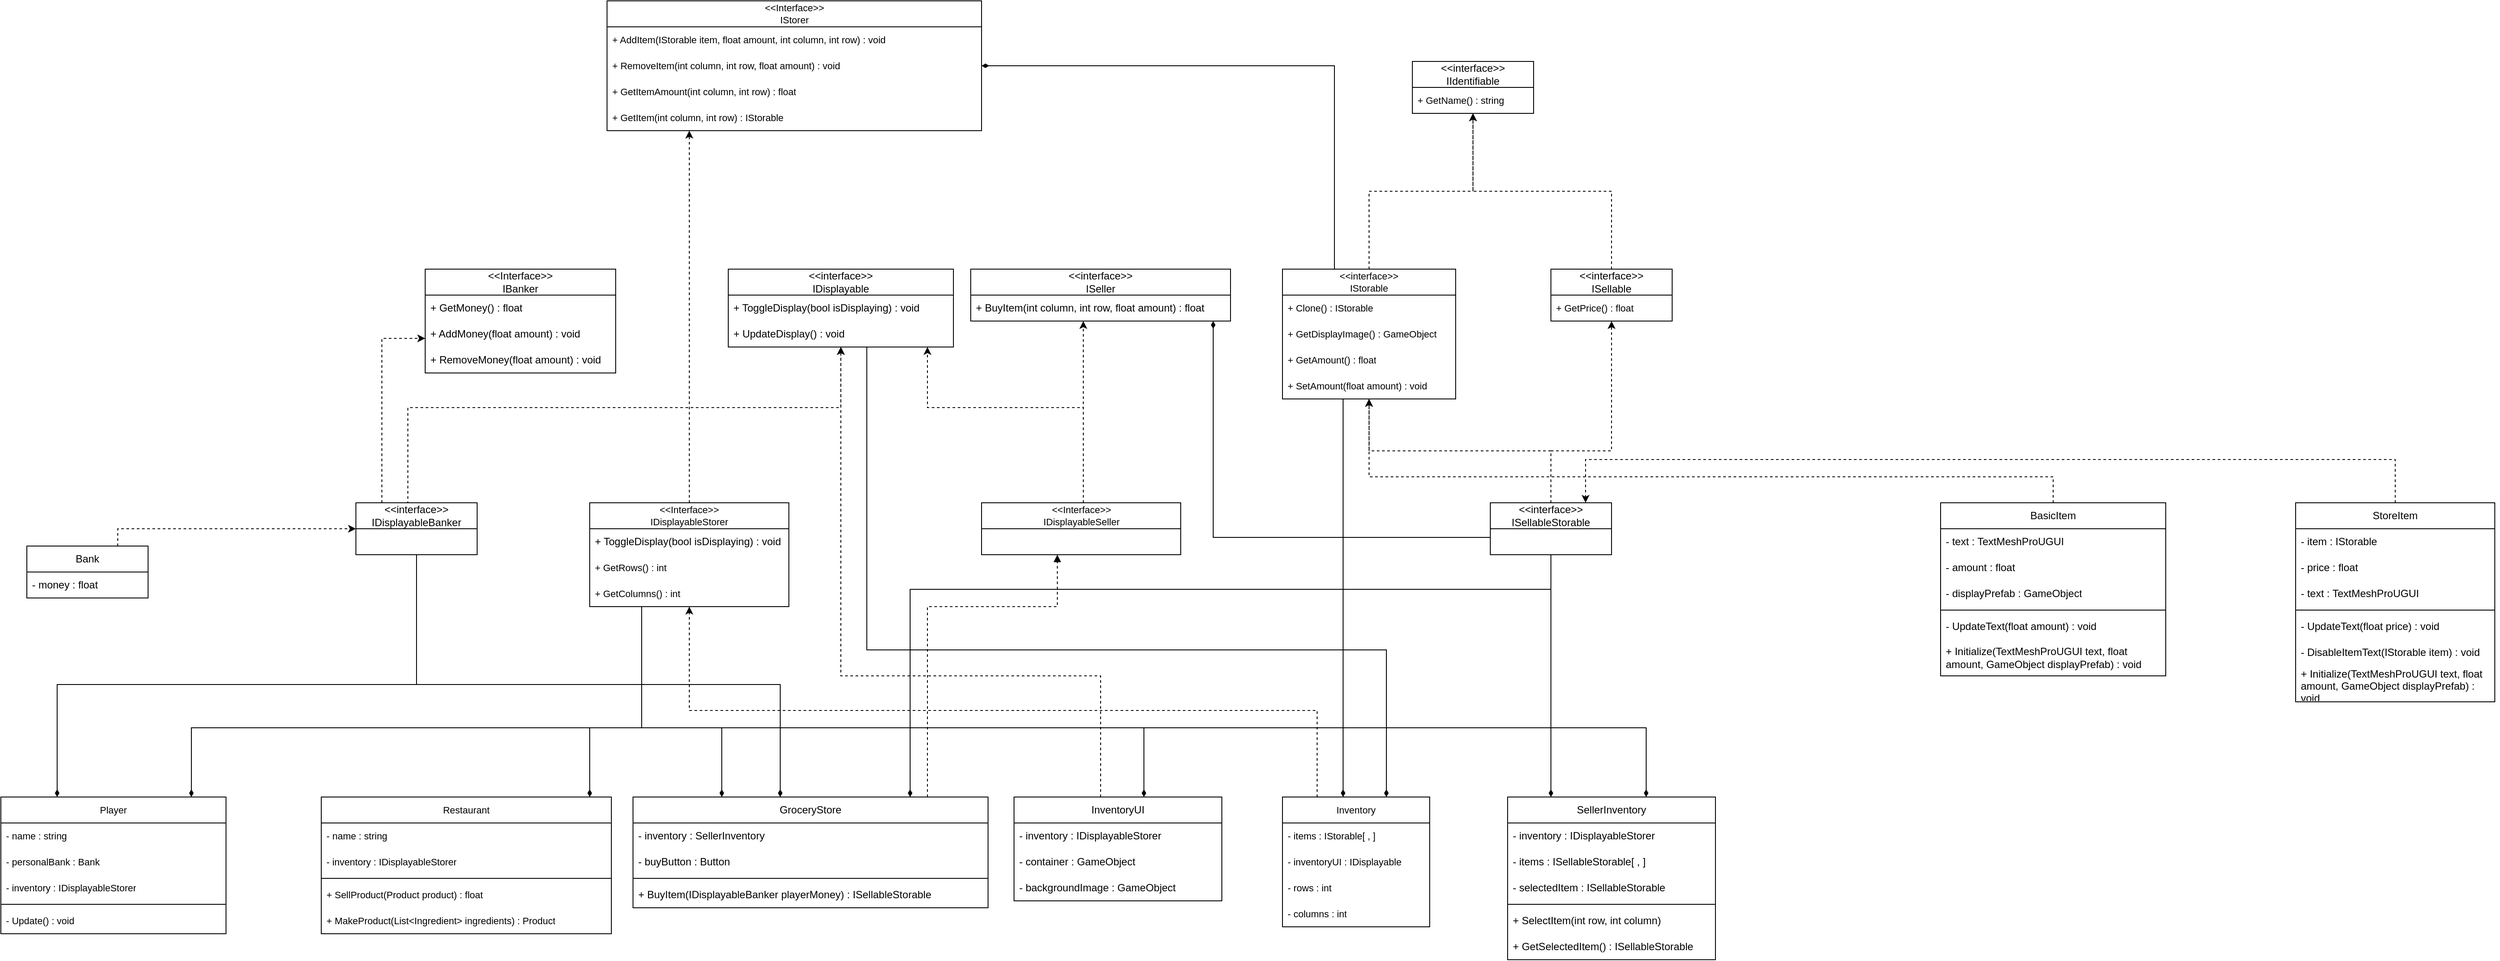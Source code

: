 <mxfile version="27.0.2">
  <diagram id="pdB2mCK9hGcTlmRjA9xO" name="Page-1">
    <mxGraphModel dx="1901" dy="1285" grid="1" gridSize="10" guides="1" tooltips="1" connect="1" arrows="1" fold="1" page="0" pageScale="1" pageWidth="1100" pageHeight="850" math="0" shadow="0">
      <root>
        <mxCell id="0" />
        <mxCell id="1" parent="0" />
        <mxCell id="y3dejYl5hOy6JRBc-fn4-83" style="edgeStyle=orthogonalEdgeStyle;shape=connector;rounded=0;orthogonalLoop=1;jettySize=auto;html=1;strokeColor=default;align=center;verticalAlign=middle;fontFamily=Helvetica;fontSize=11;fontColor=default;labelBackgroundColor=default;startFill=0;endArrow=classic;endFill=1;dashed=1;" parent="1" source="7_HF5JpnLs6K-egopBzT-24" target="y3dejYl5hOy6JRBc-fn4-70" edge="1">
          <mxGeometry relative="1" as="geometry">
            <Array as="points">
              <mxPoint x="445" y="80" />
              <mxPoint x="445" y="80" />
            </Array>
          </mxGeometry>
        </mxCell>
        <mxCell id="7_HF5JpnLs6K-egopBzT-32" style="edgeStyle=orthogonalEdgeStyle;shape=connector;rounded=0;orthogonalLoop=1;jettySize=auto;html=1;strokeColor=default;align=center;verticalAlign=middle;fontFamily=Helvetica;fontSize=11;fontColor=default;labelBackgroundColor=default;startFill=0;endArrow=classic;dashed=1;endFill=1;" parent="1" source="y3dejYl5hOy6JRBc-fn4-38" target="7_HF5JpnLs6K-egopBzT-24" edge="1">
          <mxGeometry relative="1" as="geometry">
            <Array as="points">
              <mxPoint x="1170" y="680" />
              <mxPoint x="445" y="680" />
            </Array>
          </mxGeometry>
        </mxCell>
        <mxCell id="pJNXz36hdigAx7LciK3f-6" style="edgeStyle=orthogonalEdgeStyle;rounded=0;orthogonalLoop=1;jettySize=auto;html=1;endArrow=none;startFill=1;startArrow=diamondThin;" parent="1" source="y3dejYl5hOy6JRBc-fn4-38" target="NxSFSjnVY6C2mRSDxV60-2" edge="1">
          <mxGeometry relative="1" as="geometry">
            <Array as="points">
              <mxPoint x="1250" y="610" />
              <mxPoint x="650" y="610" />
            </Array>
          </mxGeometry>
        </mxCell>
        <mxCell id="pJNXz36hdigAx7LciK3f-7" style="edgeStyle=orthogonalEdgeStyle;rounded=0;orthogonalLoop=1;jettySize=auto;html=1;startArrow=none;startFill=0;endArrow=diamondThin;endFill=1;" parent="1" source="7_HF5JpnLs6K-egopBzT-24" target="pJNXz36hdigAx7LciK3f-1" edge="1">
          <mxGeometry relative="1" as="geometry">
            <Array as="points">
              <mxPoint x="390" y="700" />
              <mxPoint x="970" y="700" />
            </Array>
          </mxGeometry>
        </mxCell>
        <mxCell id="y3dejYl5hOy6JRBc-fn4-38" value="Inventory" style="swimlane;fontStyle=0;childLayout=stackLayout;horizontal=1;startSize=30;horizontalStack=0;resizeParent=1;resizeParentMax=0;resizeLast=0;collapsible=1;marginBottom=0;whiteSpace=wrap;html=1;fontFamily=Helvetica;fontSize=11;fontColor=default;labelBackgroundColor=default;" parent="1" vertex="1">
          <mxGeometry x="1130" y="780" width="170" height="150" as="geometry" />
        </mxCell>
        <mxCell id="y3dejYl5hOy6JRBc-fn4-39" value="- items : IStorable[ , ]" style="text;strokeColor=none;fillColor=none;align=left;verticalAlign=middle;spacingLeft=4;spacingRight=4;overflow=hidden;points=[[0,0.5],[1,0.5]];portConstraint=eastwest;rotatable=0;whiteSpace=wrap;html=1;fontFamily=Helvetica;fontSize=11;fontColor=default;labelBackgroundColor=default;" parent="y3dejYl5hOy6JRBc-fn4-38" vertex="1">
          <mxGeometry y="30" width="170" height="30" as="geometry" />
        </mxCell>
        <mxCell id="pJNXz36hdigAx7LciK3f-8" value="- inventoryUI : IDisplayable" style="text;strokeColor=none;fillColor=none;align=left;verticalAlign=middle;spacingLeft=4;spacingRight=4;overflow=hidden;points=[[0,0.5],[1,0.5]];portConstraint=eastwest;rotatable=0;whiteSpace=wrap;html=1;fontFamily=Helvetica;fontSize=11;fontColor=default;labelBackgroundColor=default;" parent="y3dejYl5hOy6JRBc-fn4-38" vertex="1">
          <mxGeometry y="60" width="170" height="30" as="geometry" />
        </mxCell>
        <mxCell id="gDQ5T7jIF0I7Gpl21PnT-2" value="- rows : int" style="text;strokeColor=none;fillColor=none;align=left;verticalAlign=middle;spacingLeft=4;spacingRight=4;overflow=hidden;points=[[0,0.5],[1,0.5]];portConstraint=eastwest;rotatable=0;whiteSpace=wrap;html=1;fontFamily=Helvetica;fontSize=11;fontColor=default;labelBackgroundColor=default;" parent="y3dejYl5hOy6JRBc-fn4-38" vertex="1">
          <mxGeometry y="90" width="170" height="30" as="geometry" />
        </mxCell>
        <mxCell id="gDQ5T7jIF0I7Gpl21PnT-3" value="- columns : int" style="text;strokeColor=none;fillColor=none;align=left;verticalAlign=middle;spacingLeft=4;spacingRight=4;overflow=hidden;points=[[0,0.5],[1,0.5]];portConstraint=eastwest;rotatable=0;whiteSpace=wrap;html=1;fontFamily=Helvetica;fontSize=11;fontColor=default;labelBackgroundColor=default;" parent="y3dejYl5hOy6JRBc-fn4-38" vertex="1">
          <mxGeometry y="120" width="170" height="30" as="geometry" />
        </mxCell>
        <mxCell id="y3dejYl5hOy6JRBc-fn4-70" value="&amp;lt;&amp;lt;Interface&amp;gt;&amp;gt;&lt;div&gt;IStorer&lt;/div&gt;" style="swimlane;fontStyle=0;childLayout=stackLayout;horizontal=1;startSize=30;horizontalStack=0;resizeParent=1;resizeParentMax=0;resizeLast=0;collapsible=1;marginBottom=0;whiteSpace=wrap;html=1;fontFamily=Helvetica;fontSize=11;fontColor=default;labelBackgroundColor=default;" parent="1" vertex="1">
          <mxGeometry x="350" y="-140" width="432.5" height="150" as="geometry" />
        </mxCell>
        <mxCell id="y3dejYl5hOy6JRBc-fn4-85" value="+ AddItem(IStorable item, float amount, int column, int row) : void" style="text;strokeColor=none;fillColor=none;align=left;verticalAlign=middle;spacingLeft=4;spacingRight=4;overflow=hidden;points=[[0,0.5],[1,0.5]];portConstraint=eastwest;rotatable=0;whiteSpace=wrap;html=1;fontFamily=Helvetica;fontSize=11;fontColor=default;labelBackgroundColor=default;" parent="y3dejYl5hOy6JRBc-fn4-70" vertex="1">
          <mxGeometry y="30" width="432.5" height="30" as="geometry" />
        </mxCell>
        <mxCell id="y3dejYl5hOy6JRBc-fn4-78" value="+ RemoveItem(int column, int row, float amount) : void" style="text;strokeColor=none;fillColor=none;align=left;verticalAlign=middle;spacingLeft=4;spacingRight=4;overflow=hidden;points=[[0,0.5],[1,0.5]];portConstraint=eastwest;rotatable=0;whiteSpace=wrap;html=1;fontFamily=Helvetica;fontSize=11;fontColor=default;labelBackgroundColor=default;" parent="y3dejYl5hOy6JRBc-fn4-70" vertex="1">
          <mxGeometry y="60" width="432.5" height="30" as="geometry" />
        </mxCell>
        <mxCell id="iZO1yUz39WsHkS1mLO0n-1" value="+ GetItemAmount(int column, int row) : float" style="text;strokeColor=none;fillColor=none;align=left;verticalAlign=middle;spacingLeft=4;spacingRight=4;overflow=hidden;points=[[0,0.5],[1,0.5]];portConstraint=eastwest;rotatable=0;whiteSpace=wrap;html=1;fontFamily=Helvetica;fontSize=11;fontColor=default;labelBackgroundColor=default;" parent="y3dejYl5hOy6JRBc-fn4-70" vertex="1">
          <mxGeometry y="90" width="432.5" height="30" as="geometry" />
        </mxCell>
        <mxCell id="iZO1yUz39WsHkS1mLO0n-2" value="+ GetItem(int column, int row) : IStorable" style="text;strokeColor=none;fillColor=none;align=left;verticalAlign=middle;spacingLeft=4;spacingRight=4;overflow=hidden;points=[[0,0.5],[1,0.5]];portConstraint=eastwest;rotatable=0;whiteSpace=wrap;html=1;fontFamily=Helvetica;fontSize=11;fontColor=default;labelBackgroundColor=default;" parent="y3dejYl5hOy6JRBc-fn4-70" vertex="1">
          <mxGeometry y="120" width="432.5" height="30" as="geometry" />
        </mxCell>
        <mxCell id="gDQ5T7jIF0I7Gpl21PnT-27" style="edgeStyle=orthogonalEdgeStyle;rounded=0;orthogonalLoop=1;jettySize=auto;html=1;dashed=1;" parent="1" source="y3dejYl5hOy6JRBc-fn4-88" target="gDQ5T7jIF0I7Gpl21PnT-22" edge="1">
          <mxGeometry relative="1" as="geometry">
            <Array as="points">
              <mxPoint x="1230" y="80" />
              <mxPoint x="1350" y="80" />
            </Array>
          </mxGeometry>
        </mxCell>
        <mxCell id="y3dejYl5hOy6JRBc-fn4-88" value="&lt;div&gt;&amp;lt;&amp;lt;interface&amp;gt;&amp;gt;&lt;/div&gt;IStorable" style="swimlane;fontStyle=0;childLayout=stackLayout;horizontal=1;startSize=30;horizontalStack=0;resizeParent=1;resizeParentMax=0;resizeLast=0;collapsible=1;marginBottom=0;whiteSpace=wrap;html=1;fontFamily=Helvetica;fontSize=11;fontColor=default;labelBackgroundColor=default;" parent="1" vertex="1">
          <mxGeometry x="1130" y="170" width="200" height="150" as="geometry" />
        </mxCell>
        <mxCell id="2UsgkP_STszKTiXuxc6y-1" value="+ Clone() : IStorable" style="text;strokeColor=none;fillColor=none;align=left;verticalAlign=middle;spacingLeft=4;spacingRight=4;overflow=hidden;points=[[0,0.5],[1,0.5]];portConstraint=eastwest;rotatable=0;whiteSpace=wrap;html=1;fontFamily=Helvetica;fontSize=11;fontColor=default;labelBackgroundColor=default;" parent="y3dejYl5hOy6JRBc-fn4-88" vertex="1">
          <mxGeometry y="30" width="200" height="30" as="geometry" />
        </mxCell>
        <mxCell id="pJNXz36hdigAx7LciK3f-21" value="+ GetDisplayImage() : GameObject" style="text;strokeColor=none;fillColor=none;align=left;verticalAlign=middle;spacingLeft=4;spacingRight=4;overflow=hidden;points=[[0,0.5],[1,0.5]];portConstraint=eastwest;rotatable=0;whiteSpace=wrap;html=1;fontFamily=Helvetica;fontSize=11;fontColor=default;labelBackgroundColor=default;" parent="y3dejYl5hOy6JRBc-fn4-88" vertex="1">
          <mxGeometry y="60" width="200" height="30" as="geometry" />
        </mxCell>
        <mxCell id="kN-PBvlzbQmu7w6hdfgW-4" value="+ GetAmount() : float" style="text;strokeColor=none;fillColor=none;align=left;verticalAlign=middle;spacingLeft=4;spacingRight=4;overflow=hidden;points=[[0,0.5],[1,0.5]];portConstraint=eastwest;rotatable=0;whiteSpace=wrap;html=1;fontFamily=Helvetica;fontSize=11;fontColor=default;labelBackgroundColor=default;" parent="y3dejYl5hOy6JRBc-fn4-88" vertex="1">
          <mxGeometry y="90" width="200" height="30" as="geometry" />
        </mxCell>
        <mxCell id="kN-PBvlzbQmu7w6hdfgW-7" value="+ SetAmount(float amount) : void" style="text;strokeColor=none;fillColor=none;align=left;verticalAlign=middle;spacingLeft=4;spacingRight=4;overflow=hidden;points=[[0,0.5],[1,0.5]];portConstraint=eastwest;rotatable=0;whiteSpace=wrap;html=1;fontFamily=Helvetica;fontSize=11;fontColor=default;labelBackgroundColor=default;" parent="y3dejYl5hOy6JRBc-fn4-88" vertex="1">
          <mxGeometry y="120" width="200" height="30" as="geometry" />
        </mxCell>
        <mxCell id="y3dejYl5hOy6JRBc-fn4-93" style="edgeStyle=orthogonalEdgeStyle;shape=connector;rounded=0;orthogonalLoop=1;jettySize=auto;html=1;strokeColor=default;align=center;verticalAlign=middle;fontFamily=Helvetica;fontSize=11;fontColor=default;labelBackgroundColor=default;startFill=1;endArrow=none;startArrow=diamondThin;" parent="1" source="y3dejYl5hOy6JRBc-fn4-70" target="y3dejYl5hOy6JRBc-fn4-88" edge="1">
          <mxGeometry relative="1" as="geometry">
            <Array as="points">
              <mxPoint x="1190" y="-65" />
            </Array>
          </mxGeometry>
        </mxCell>
        <mxCell id="NxSFSjnVY6C2mRSDxV60-2" value="&amp;lt;&amp;lt;interface&amp;gt;&amp;gt;&lt;div&gt;IDisplayable&lt;/div&gt;" style="swimlane;fontStyle=0;childLayout=stackLayout;horizontal=1;startSize=30;horizontalStack=0;resizeParent=1;resizeParentMax=0;resizeLast=0;collapsible=1;marginBottom=0;whiteSpace=wrap;html=1;" parent="1" vertex="1">
          <mxGeometry x="490" y="170" width="260" height="90" as="geometry" />
        </mxCell>
        <mxCell id="NxSFSjnVY6C2mRSDxV60-3" value="+ ToggleDisplay(bool isDisplaying) : void" style="text;strokeColor=none;fillColor=none;align=left;verticalAlign=middle;spacingLeft=4;spacingRight=4;overflow=hidden;points=[[0,0.5],[1,0.5]];portConstraint=eastwest;rotatable=0;whiteSpace=wrap;html=1;" parent="NxSFSjnVY6C2mRSDxV60-2" vertex="1">
          <mxGeometry y="30" width="260" height="30" as="geometry" />
        </mxCell>
        <mxCell id="pJNXz36hdigAx7LciK3f-24" value="+ UpdateDisplay() : void" style="text;strokeColor=none;fillColor=none;align=left;verticalAlign=middle;spacingLeft=4;spacingRight=4;overflow=hidden;points=[[0,0.5],[1,0.5]];portConstraint=eastwest;rotatable=0;whiteSpace=wrap;html=1;" parent="NxSFSjnVY6C2mRSDxV60-2" vertex="1">
          <mxGeometry y="60" width="260" height="30" as="geometry" />
        </mxCell>
        <mxCell id="7_HF5JpnLs6K-egopBzT-14" style="edgeStyle=orthogonalEdgeStyle;rounded=0;orthogonalLoop=1;jettySize=auto;html=1;endArrow=none;startFill=1;startArrow=diamondThin;" parent="1" source="y3dejYl5hOy6JRBc-fn4-38" target="y3dejYl5hOy6JRBc-fn4-88" edge="1">
          <mxGeometry relative="1" as="geometry">
            <mxPoint x="870" y="280" as="targetPoint" />
            <Array as="points">
              <mxPoint x="1200" y="390" />
              <mxPoint x="1200" y="390" />
            </Array>
          </mxGeometry>
        </mxCell>
        <mxCell id="7_HF5JpnLs6K-egopBzT-24" value="&lt;div&gt;&amp;lt;&amp;lt;Interface&amp;gt;&amp;gt;&lt;/div&gt;IDisplayableStorer" style="swimlane;fontStyle=0;childLayout=stackLayout;horizontal=1;startSize=30;horizontalStack=0;resizeParent=1;resizeParentMax=0;resizeLast=0;collapsible=1;marginBottom=0;whiteSpace=wrap;html=1;fontFamily=Helvetica;fontSize=11;fontColor=default;labelBackgroundColor=default;" parent="1" vertex="1">
          <mxGeometry x="330" y="440" width="230" height="120" as="geometry" />
        </mxCell>
        <mxCell id="pJNXz36hdigAx7LciK3f-25" value="+ ToggleDisplay(bool isDisplaying) : void" style="text;strokeColor=none;fillColor=none;align=left;verticalAlign=middle;spacingLeft=4;spacingRight=4;overflow=hidden;points=[[0,0.5],[1,0.5]];portConstraint=eastwest;rotatable=0;whiteSpace=wrap;html=1;" parent="7_HF5JpnLs6K-egopBzT-24" vertex="1">
          <mxGeometry y="30" width="230" height="30" as="geometry" />
        </mxCell>
        <mxCell id="pJNXz36hdigAx7LciK3f-12" value="+ GetRows() : int" style="text;strokeColor=none;fillColor=none;align=left;verticalAlign=middle;spacingLeft=4;spacingRight=4;overflow=hidden;points=[[0,0.5],[1,0.5]];portConstraint=eastwest;rotatable=0;whiteSpace=wrap;html=1;fontFamily=Helvetica;fontSize=11;fontColor=default;labelBackgroundColor=default;" parent="7_HF5JpnLs6K-egopBzT-24" vertex="1">
          <mxGeometry y="60" width="230" height="30" as="geometry" />
        </mxCell>
        <mxCell id="pJNXz36hdigAx7LciK3f-14" value="+ GetColumns() : int" style="text;strokeColor=none;fillColor=none;align=left;verticalAlign=middle;spacingLeft=4;spacingRight=4;overflow=hidden;points=[[0,0.5],[1,0.5]];portConstraint=eastwest;rotatable=0;whiteSpace=wrap;html=1;fontFamily=Helvetica;fontSize=11;fontColor=default;labelBackgroundColor=default;" parent="7_HF5JpnLs6K-egopBzT-24" vertex="1">
          <mxGeometry y="90" width="230" height="30" as="geometry" />
        </mxCell>
        <mxCell id="7_HF5JpnLs6K-egopBzT-50" style="edgeStyle=orthogonalEdgeStyle;shape=connector;rounded=0;orthogonalLoop=1;jettySize=auto;html=1;strokeColor=default;align=center;verticalAlign=middle;fontFamily=Helvetica;fontSize=11;fontColor=default;labelBackgroundColor=default;startFill=1;endArrow=none;startArrow=diamondThin;" parent="1" source="7_HF5JpnLs6K-egopBzT-33" target="7_HF5JpnLs6K-egopBzT-24" edge="1">
          <mxGeometry relative="1" as="geometry">
            <mxPoint x="270" y="790" as="sourcePoint" />
            <Array as="points">
              <mxPoint x="330" y="700" />
              <mxPoint x="390" y="700" />
            </Array>
          </mxGeometry>
        </mxCell>
        <mxCell id="7_HF5JpnLs6K-egopBzT-33" value="Restaurant" style="swimlane;fontStyle=0;childLayout=stackLayout;horizontal=1;startSize=30;horizontalStack=0;resizeParent=1;resizeParentMax=0;resizeLast=0;collapsible=1;marginBottom=0;whiteSpace=wrap;html=1;fontFamily=Helvetica;fontSize=11;fontColor=default;labelBackgroundColor=default;" parent="1" vertex="1">
          <mxGeometry x="20" y="780" width="335" height="158" as="geometry" />
        </mxCell>
        <mxCell id="7_HF5JpnLs6K-egopBzT-34" value="- name : string" style="text;strokeColor=none;fillColor=none;align=left;verticalAlign=middle;spacingLeft=4;spacingRight=4;overflow=hidden;points=[[0,0.5],[1,0.5]];portConstraint=eastwest;rotatable=0;whiteSpace=wrap;html=1;fontFamily=Helvetica;fontSize=11;fontColor=default;labelBackgroundColor=default;" parent="7_HF5JpnLs6K-egopBzT-33" vertex="1">
          <mxGeometry y="30" width="335" height="30" as="geometry" />
        </mxCell>
        <mxCell id="7_HF5JpnLs6K-egopBzT-35" value="- inventory : IDisplayableStorer" style="text;strokeColor=none;fillColor=none;align=left;verticalAlign=middle;spacingLeft=4;spacingRight=4;overflow=hidden;points=[[0,0.5],[1,0.5]];portConstraint=eastwest;rotatable=0;whiteSpace=wrap;html=1;fontFamily=Helvetica;fontSize=11;fontColor=default;labelBackgroundColor=default;" parent="7_HF5JpnLs6K-egopBzT-33" vertex="1">
          <mxGeometry y="60" width="335" height="30" as="geometry" />
        </mxCell>
        <mxCell id="7_HF5JpnLs6K-egopBzT-36" value="&lt;span style=&quot;color: rgba(0, 0, 0, 0); font-family: monospace; font-size: 0px; background-color: rgb(27, 29, 30);&quot;&gt;%3CmxGraphModel%3E%3Croot%3E%3CmxCell%20id%3D%220%22%2F%3E%3CmxCell%20id%3D%221%22%20parent%3D%220%22%2F%3E%3CmxCell%20id%3D%222%22%20value%3D%22%2B%20GetItem(string%20name)%20%3A%20Item%22%20style%3D%22text%3BstrokeColor%3Dnone%3BfillColor%3Dnone%3Balign%3Dleft%3BverticalAlign%3Dmiddle%3BspacingLeft%3D4%3BspacingRight%3D4%3Boverflow%3Dhidden%3Bpoints%3D%5B%5B0%2C0.5%5D%2C%5B1%2C0.5%5D%5D%3BportConstraint%3Deastwest%3Brotatable%3D0%3BwhiteSpace%3Dwrap%3Bhtml%3D1%3BfontFamily%3DHelvetica%3BfontSize%3D11%3BfontColor%3Ddefault%3BlabelBackgroundColor%3Ddefault%3B%22%20vertex%3D%221%22%20parent%3D%221%22%3E%3CmxGeometry%20x%3D%22400%22%20y%3D%22310%22%20width%3D%22290%22%20height%3D%2230%22%20as%3D%22geometry%22%2F%3E%3C%2FmxCell%3E%3C%2Froot%3E%3C%2FmxGraphModel%3E&lt;/span&gt;" style="line;html=1;strokeWidth=1;align=left;verticalAlign=middle;spacingTop=-1;spacingLeft=3;spacingRight=3;rotatable=0;labelPosition=right;points=[];portConstraint=eastwest;" parent="7_HF5JpnLs6K-egopBzT-33" vertex="1">
          <mxGeometry y="90" width="335" height="8" as="geometry" />
        </mxCell>
        <mxCell id="7_HF5JpnLs6K-egopBzT-38" value="+ SellProduct(Product product) : float" style="text;strokeColor=none;fillColor=none;align=left;verticalAlign=middle;spacingLeft=4;spacingRight=4;overflow=hidden;points=[[0,0.5],[1,0.5]];portConstraint=eastwest;rotatable=0;whiteSpace=wrap;html=1;fontFamily=Helvetica;fontSize=11;fontColor=default;labelBackgroundColor=default;" parent="7_HF5JpnLs6K-egopBzT-33" vertex="1">
          <mxGeometry y="98" width="335" height="30" as="geometry" />
        </mxCell>
        <mxCell id="7_HF5JpnLs6K-egopBzT-39" value="+ MakeProduct(List&amp;lt;Ingredient&amp;gt; ingredients) : Product" style="text;strokeColor=none;fillColor=none;align=left;verticalAlign=middle;spacingLeft=4;spacingRight=4;overflow=hidden;points=[[0,0.5],[1,0.5]];portConstraint=eastwest;rotatable=0;whiteSpace=wrap;html=1;fontFamily=Helvetica;fontSize=11;fontColor=default;labelBackgroundColor=default;" parent="7_HF5JpnLs6K-egopBzT-33" vertex="1">
          <mxGeometry y="128" width="335" height="30" as="geometry" />
        </mxCell>
        <mxCell id="2UsgkP_STszKTiXuxc6y-12" style="edgeStyle=orthogonalEdgeStyle;rounded=0;orthogonalLoop=1;jettySize=auto;html=1;endArrow=none;startFill=1;startArrow=diamondThin;" parent="1" source="7_HF5JpnLs6K-egopBzT-40" target="2UsgkP_STszKTiXuxc6y-15" edge="1">
          <mxGeometry relative="1" as="geometry">
            <Array as="points">
              <mxPoint x="-285" y="650" />
              <mxPoint x="130" y="650" />
            </Array>
          </mxGeometry>
        </mxCell>
        <mxCell id="7_HF5JpnLs6K-egopBzT-40" value="Player" style="swimlane;fontStyle=0;childLayout=stackLayout;horizontal=1;startSize=30;horizontalStack=0;resizeParent=1;resizeParentMax=0;resizeLast=0;collapsible=1;marginBottom=0;whiteSpace=wrap;html=1;fontFamily=Helvetica;fontSize=11;fontColor=default;labelBackgroundColor=default;" parent="1" vertex="1">
          <mxGeometry x="-350" y="780" width="260" height="158" as="geometry" />
        </mxCell>
        <mxCell id="7_HF5JpnLs6K-egopBzT-41" value="- name : string" style="text;strokeColor=none;fillColor=none;align=left;verticalAlign=middle;spacingLeft=4;spacingRight=4;overflow=hidden;points=[[0,0.5],[1,0.5]];portConstraint=eastwest;rotatable=0;whiteSpace=wrap;html=1;fontFamily=Helvetica;fontSize=11;fontColor=default;labelBackgroundColor=default;" parent="7_HF5JpnLs6K-egopBzT-40" vertex="1">
          <mxGeometry y="30" width="260" height="30" as="geometry" />
        </mxCell>
        <mxCell id="7_HF5JpnLs6K-egopBzT-42" value="- personalBank : Bank" style="text;strokeColor=none;fillColor=none;align=left;verticalAlign=middle;spacingLeft=4;spacingRight=4;overflow=hidden;points=[[0,0.5],[1,0.5]];portConstraint=eastwest;rotatable=0;whiteSpace=wrap;html=1;fontFamily=Helvetica;fontSize=11;fontColor=default;labelBackgroundColor=default;" parent="7_HF5JpnLs6K-egopBzT-40" vertex="1">
          <mxGeometry y="60" width="260" height="30" as="geometry" />
        </mxCell>
        <mxCell id="7_HF5JpnLs6K-egopBzT-43" value="- inventory : IDisplayableStorer" style="text;strokeColor=none;fillColor=none;align=left;verticalAlign=middle;spacingLeft=4;spacingRight=4;overflow=hidden;points=[[0,0.5],[1,0.5]];portConstraint=eastwest;rotatable=0;whiteSpace=wrap;html=1;fontFamily=Helvetica;fontSize=11;fontColor=default;labelBackgroundColor=default;" parent="7_HF5JpnLs6K-egopBzT-40" vertex="1">
          <mxGeometry y="90" width="260" height="30" as="geometry" />
        </mxCell>
        <mxCell id="7_HF5JpnLs6K-egopBzT-44" value="" style="line;html=1;strokeWidth=1;align=left;verticalAlign=middle;spacingTop=-1;spacingLeft=3;spacingRight=3;rotatable=0;labelPosition=right;points=[];portConstraint=eastwest;" parent="7_HF5JpnLs6K-egopBzT-40" vertex="1">
          <mxGeometry y="120" width="260" height="8" as="geometry" />
        </mxCell>
        <mxCell id="7_HF5JpnLs6K-egopBzT-45" value="- Update() : void" style="text;strokeColor=none;fillColor=none;align=left;verticalAlign=middle;spacingLeft=4;spacingRight=4;overflow=hidden;points=[[0,0.5],[1,0.5]];portConstraint=eastwest;rotatable=0;whiteSpace=wrap;html=1;fontFamily=Helvetica;fontSize=11;fontColor=default;labelBackgroundColor=default;" parent="7_HF5JpnLs6K-egopBzT-40" vertex="1">
          <mxGeometry y="128" width="260" height="30" as="geometry" />
        </mxCell>
        <mxCell id="7_HF5JpnLs6K-egopBzT-49" style="edgeStyle=orthogonalEdgeStyle;shape=connector;rounded=0;orthogonalLoop=1;jettySize=auto;html=1;strokeColor=default;align=center;verticalAlign=middle;fontFamily=Helvetica;fontSize=11;fontColor=default;labelBackgroundColor=default;startFill=1;endArrow=none;startArrow=diamondThin;" parent="1" source="7_HF5JpnLs6K-egopBzT-40" target="7_HF5JpnLs6K-egopBzT-24" edge="1">
          <mxGeometry relative="1" as="geometry">
            <Array as="points">
              <mxPoint x="-130" y="700" />
              <mxPoint x="390" y="700" />
            </Array>
            <mxPoint x="320" y="590" as="targetPoint" />
          </mxGeometry>
        </mxCell>
        <mxCell id="pJNXz36hdigAx7LciK3f-5" style="edgeStyle=orthogonalEdgeStyle;rounded=0;orthogonalLoop=1;jettySize=auto;html=1;dashed=1;" parent="1" source="pJNXz36hdigAx7LciK3f-1" target="NxSFSjnVY6C2mRSDxV60-2" edge="1">
          <mxGeometry relative="1" as="geometry">
            <mxPoint x="660" y="500" as="sourcePoint" />
            <Array as="points">
              <mxPoint x="920" y="640" />
              <mxPoint x="620" y="640" />
            </Array>
          </mxGeometry>
        </mxCell>
        <mxCell id="pJNXz36hdigAx7LciK3f-1" value="InventoryUI" style="swimlane;fontStyle=0;childLayout=stackLayout;horizontal=1;startSize=30;horizontalStack=0;resizeParent=1;resizeParentMax=0;resizeLast=0;collapsible=1;marginBottom=0;whiteSpace=wrap;html=1;" parent="1" vertex="1">
          <mxGeometry x="820" y="780" width="240" height="120" as="geometry" />
        </mxCell>
        <mxCell id="pJNXz36hdigAx7LciK3f-4" value="- inventory : IDisplayableStorer" style="text;strokeColor=none;fillColor=none;align=left;verticalAlign=middle;spacingLeft=4;spacingRight=4;overflow=hidden;points=[[0,0.5],[1,0.5]];portConstraint=eastwest;rotatable=0;whiteSpace=wrap;html=1;" parent="pJNXz36hdigAx7LciK3f-1" vertex="1">
          <mxGeometry y="30" width="240" height="30" as="geometry" />
        </mxCell>
        <mxCell id="pJNXz36hdigAx7LciK3f-22" value="- container : GameObject" style="text;strokeColor=none;fillColor=none;align=left;verticalAlign=middle;spacingLeft=4;spacingRight=4;overflow=hidden;points=[[0,0.5],[1,0.5]];portConstraint=eastwest;rotatable=0;whiteSpace=wrap;html=1;" parent="pJNXz36hdigAx7LciK3f-1" vertex="1">
          <mxGeometry y="60" width="240" height="30" as="geometry" />
        </mxCell>
        <mxCell id="pJNXz36hdigAx7LciK3f-23" value="- backgroundImage : GameObject" style="text;strokeColor=none;fillColor=none;align=left;verticalAlign=middle;spacingLeft=4;spacingRight=4;overflow=hidden;points=[[0,0.5],[1,0.5]];portConstraint=eastwest;rotatable=0;whiteSpace=wrap;html=1;" parent="pJNXz36hdigAx7LciK3f-1" vertex="1">
          <mxGeometry y="90" width="240" height="30" as="geometry" />
        </mxCell>
        <mxCell id="2UsgkP_STszKTiXuxc6y-3" value="&amp;lt;&amp;lt;Interface&amp;gt;&amp;gt;&lt;div&gt;IBanker&lt;/div&gt;" style="swimlane;fontStyle=0;childLayout=stackLayout;horizontal=1;startSize=30;horizontalStack=0;resizeParent=1;resizeParentMax=0;resizeLast=0;collapsible=1;marginBottom=0;whiteSpace=wrap;html=1;" parent="1" vertex="1">
          <mxGeometry x="140" y="170" width="220" height="120" as="geometry" />
        </mxCell>
        <mxCell id="2UsgkP_STszKTiXuxc6y-4" value="+ GetMoney() : float" style="text;strokeColor=none;fillColor=none;align=left;verticalAlign=middle;spacingLeft=4;spacingRight=4;overflow=hidden;points=[[0,0.5],[1,0.5]];portConstraint=eastwest;rotatable=0;whiteSpace=wrap;html=1;" parent="2UsgkP_STszKTiXuxc6y-3" vertex="1">
          <mxGeometry y="30" width="220" height="30" as="geometry" />
        </mxCell>
        <mxCell id="2UsgkP_STszKTiXuxc6y-5" value="+ AddMoney(float amount) : void" style="text;strokeColor=none;fillColor=none;align=left;verticalAlign=middle;spacingLeft=4;spacingRight=4;overflow=hidden;points=[[0,0.5],[1,0.5]];portConstraint=eastwest;rotatable=0;whiteSpace=wrap;html=1;" parent="2UsgkP_STszKTiXuxc6y-3" vertex="1">
          <mxGeometry y="60" width="220" height="30" as="geometry" />
        </mxCell>
        <mxCell id="2UsgkP_STszKTiXuxc6y-6" value="+ RemoveMoney(float amount) : void" style="text;strokeColor=none;fillColor=none;align=left;verticalAlign=middle;spacingLeft=4;spacingRight=4;overflow=hidden;points=[[0,0.5],[1,0.5]];portConstraint=eastwest;rotatable=0;whiteSpace=wrap;html=1;" parent="2UsgkP_STszKTiXuxc6y-3" vertex="1">
          <mxGeometry y="90" width="220" height="30" as="geometry" />
        </mxCell>
        <mxCell id="2UsgkP_STszKTiXuxc6y-11" style="edgeStyle=orthogonalEdgeStyle;rounded=0;orthogonalLoop=1;jettySize=auto;html=1;dashed=1;" parent="1" source="2UsgkP_STszKTiXuxc6y-15" target="2UsgkP_STszKTiXuxc6y-3" edge="1">
          <mxGeometry relative="1" as="geometry">
            <Array as="points">
              <mxPoint x="90" y="250" />
            </Array>
          </mxGeometry>
        </mxCell>
        <mxCell id="2UsgkP_STszKTiXuxc6y-21" style="edgeStyle=orthogonalEdgeStyle;rounded=0;orthogonalLoop=1;jettySize=auto;html=1;exitX=0.75;exitY=0;exitDx=0;exitDy=0;dashed=1;" parent="1" source="2UsgkP_STszKTiXuxc6y-7" target="2UsgkP_STszKTiXuxc6y-15" edge="1">
          <mxGeometry relative="1" as="geometry" />
        </mxCell>
        <mxCell id="2UsgkP_STszKTiXuxc6y-7" value="Bank" style="swimlane;fontStyle=0;childLayout=stackLayout;horizontal=1;startSize=30;horizontalStack=0;resizeParent=1;resizeParentMax=0;resizeLast=0;collapsible=1;marginBottom=0;whiteSpace=wrap;html=1;" parent="1" vertex="1">
          <mxGeometry x="-320" y="490" width="140" height="60" as="geometry" />
        </mxCell>
        <mxCell id="2UsgkP_STszKTiXuxc6y-8" value="- money : float" style="text;strokeColor=none;fillColor=none;align=left;verticalAlign=middle;spacingLeft=4;spacingRight=4;overflow=hidden;points=[[0,0.5],[1,0.5]];portConstraint=eastwest;rotatable=0;whiteSpace=wrap;html=1;" parent="2UsgkP_STszKTiXuxc6y-7" vertex="1">
          <mxGeometry y="30" width="140" height="30" as="geometry" />
        </mxCell>
        <mxCell id="2UsgkP_STszKTiXuxc6y-15" value="&amp;lt;&amp;lt;interface&amp;gt;&amp;gt;&lt;div&gt;IDisplayableBanker&lt;/div&gt;" style="swimlane;fontStyle=0;childLayout=stackLayout;horizontal=1;startSize=30;horizontalStack=0;resizeParent=1;resizeParentMax=0;resizeLast=0;collapsible=1;marginBottom=0;whiteSpace=wrap;html=1;" parent="1" vertex="1">
          <mxGeometry x="60" y="440" width="140" height="60" as="geometry" />
        </mxCell>
        <mxCell id="2UsgkP_STszKTiXuxc6y-19" style="edgeStyle=orthogonalEdgeStyle;rounded=0;orthogonalLoop=1;jettySize=auto;html=1;endArrow=none;startFill=1;startArrow=classic;dashed=1;" parent="1" source="NxSFSjnVY6C2mRSDxV60-2" target="2UsgkP_STszKTiXuxc6y-15" edge="1">
          <mxGeometry relative="1" as="geometry">
            <Array as="points">
              <mxPoint x="120" y="330" />
            </Array>
          </mxGeometry>
        </mxCell>
        <mxCell id="2UsgkP_STszKTiXuxc6y-32" style="edgeStyle=orthogonalEdgeStyle;rounded=0;orthogonalLoop=1;jettySize=auto;html=1;endArrow=block;startFill=0;startArrow=none;endFill=1;dashed=1;" edge="1" parent="1" source="2UsgkP_STszKTiXuxc6y-22" target="gDQ5T7jIF0I7Gpl21PnT-17">
          <mxGeometry relative="1" as="geometry">
            <Array as="points">
              <mxPoint x="720" y="560" />
              <mxPoint x="870" y="560" />
            </Array>
          </mxGeometry>
        </mxCell>
        <mxCell id="aja5S025rSG3QBIZw7f6-36" style="edgeStyle=orthogonalEdgeStyle;rounded=0;orthogonalLoop=1;jettySize=auto;html=1;endArrow=none;startFill=1;startArrow=diamondThin;" edge="1" parent="1" source="2UsgkP_STszKTiXuxc6y-22" target="2UsgkP_STszKTiXuxc6y-51">
          <mxGeometry relative="1" as="geometry">
            <Array as="points">
              <mxPoint x="700" y="540" />
              <mxPoint x="1440" y="540" />
            </Array>
          </mxGeometry>
        </mxCell>
        <mxCell id="aja5S025rSG3QBIZw7f6-44" style="edgeStyle=orthogonalEdgeStyle;rounded=0;orthogonalLoop=1;jettySize=auto;html=1;endArrow=none;startFill=1;startArrow=diamondThin;" edge="1" parent="1" source="2UsgkP_STszKTiXuxc6y-22" target="2UsgkP_STszKTiXuxc6y-15">
          <mxGeometry relative="1" as="geometry">
            <Array as="points">
              <mxPoint x="550" y="650" />
              <mxPoint x="130" y="650" />
            </Array>
          </mxGeometry>
        </mxCell>
        <mxCell id="aja5S025rSG3QBIZw7f6-50" style="edgeStyle=orthogonalEdgeStyle;rounded=0;orthogonalLoop=1;jettySize=auto;html=1;exitX=0.25;exitY=0;exitDx=0;exitDy=0;startArrow=diamondThin;startFill=1;endArrow=none;" edge="1" parent="1" source="2UsgkP_STszKTiXuxc6y-22" target="7_HF5JpnLs6K-egopBzT-24">
          <mxGeometry relative="1" as="geometry">
            <Array as="points">
              <mxPoint x="482" y="700" />
              <mxPoint x="390" y="700" />
            </Array>
          </mxGeometry>
        </mxCell>
        <mxCell id="2UsgkP_STszKTiXuxc6y-22" value="GroceryStore" style="swimlane;fontStyle=0;childLayout=stackLayout;horizontal=1;startSize=30;horizontalStack=0;resizeParent=1;resizeParentMax=0;resizeLast=0;collapsible=1;marginBottom=0;whiteSpace=wrap;html=1;" parent="1" vertex="1">
          <mxGeometry x="380" y="780" width="410" height="128" as="geometry" />
        </mxCell>
        <mxCell id="2UsgkP_STszKTiXuxc6y-23" value="- inventory : SellerInventory" style="text;strokeColor=none;fillColor=none;align=left;verticalAlign=middle;spacingLeft=4;spacingRight=4;overflow=hidden;points=[[0,0.5],[1,0.5]];portConstraint=eastwest;rotatable=0;whiteSpace=wrap;html=1;" parent="2UsgkP_STszKTiXuxc6y-22" vertex="1">
          <mxGeometry y="30" width="410" height="30" as="geometry" />
        </mxCell>
        <mxCell id="aja5S025rSG3QBIZw7f6-48" value="- buyButton : Button" style="text;strokeColor=none;fillColor=none;align=left;verticalAlign=middle;spacingLeft=4;spacingRight=4;overflow=hidden;points=[[0,0.5],[1,0.5]];portConstraint=eastwest;rotatable=0;whiteSpace=wrap;html=1;" vertex="1" parent="2UsgkP_STszKTiXuxc6y-22">
          <mxGeometry y="60" width="410" height="30" as="geometry" />
        </mxCell>
        <mxCell id="2UsgkP_STszKTiXuxc6y-28" value="&lt;span style=&quot;color: rgba(0, 0, 0, 0); font-family: monospace; font-size: 0px; background-color: rgb(27, 29, 30);&quot;&gt;%3CmxGraphModel%3E%3Croot%3E%3CmxCell%20id%3D%220%22%2F%3E%3CmxCell%20id%3D%221%22%20parent%3D%220%22%2F%3E%3CmxCell%20id%3D%222%22%20value%3D%22%2B%20GetItem(string%20name)%20%3A%20Item%22%20style%3D%22text%3BstrokeColor%3Dnone%3BfillColor%3Dnone%3Balign%3Dleft%3BverticalAlign%3Dmiddle%3BspacingLeft%3D4%3BspacingRight%3D4%3Boverflow%3Dhidden%3Bpoints%3D%5B%5B0%2C0.5%5D%2C%5B1%2C0.5%5D%5D%3BportConstraint%3Deastwest%3Brotatable%3D0%3BwhiteSpace%3Dwrap%3Bhtml%3D1%3BfontFamily%3DHelvetica%3BfontSize%3D11%3BfontColor%3Ddefault%3BlabelBackgroundColor%3Ddefault%3B%22%20vertex%3D%221%22%20parent%3D%221%22%3E%3CmxGeometry%20x%3D%22400%22%20y%3D%22310%22%20width%3D%22290%22%20height%3D%2230%22%20as%3D%22geometry%22%2F%3E%3C%2FmxCell%3E%3C%2Froot%3E%3C%2FmxGraphModel%3E&lt;/span&gt;" style="line;html=1;strokeWidth=1;align=left;verticalAlign=middle;spacingTop=-1;spacingLeft=3;spacingRight=3;rotatable=0;labelPosition=right;points=[];portConstraint=eastwest;" parent="2UsgkP_STszKTiXuxc6y-22" vertex="1">
          <mxGeometry y="90" width="410" height="8" as="geometry" />
        </mxCell>
        <mxCell id="aja5S025rSG3QBIZw7f6-47" value="+ BuyItem(IDisplayableBanker playerMoney) : ISellableStorable" style="text;strokeColor=none;fillColor=none;align=left;verticalAlign=middle;spacingLeft=4;spacingRight=4;overflow=hidden;points=[[0,0.5],[1,0.5]];portConstraint=eastwest;rotatable=0;whiteSpace=wrap;html=1;" vertex="1" parent="2UsgkP_STszKTiXuxc6y-22">
          <mxGeometry y="98" width="410" height="30" as="geometry" />
        </mxCell>
        <mxCell id="gDQ5T7jIF0I7Gpl21PnT-1" style="edgeStyle=orthogonalEdgeStyle;rounded=0;orthogonalLoop=1;jettySize=auto;html=1;endArrow=none;startFill=1;startArrow=diamondThin;" parent="1" source="2UsgkP_STszKTiXuxc6y-40" target="7_HF5JpnLs6K-egopBzT-24" edge="1">
          <mxGeometry relative="1" as="geometry">
            <mxPoint x="1982.5" y="825" as="sourcePoint" />
            <mxPoint x="1012.5" y="260.0" as="targetPoint" />
            <Array as="points">
              <mxPoint x="1550" y="700" />
              <mxPoint x="390" y="700" />
            </Array>
          </mxGeometry>
        </mxCell>
        <mxCell id="aja5S025rSG3QBIZw7f6-54" style="edgeStyle=orthogonalEdgeStyle;rounded=0;orthogonalLoop=1;jettySize=auto;html=1;endArrow=none;startFill=1;startArrow=diamondThin;" edge="1" parent="1" source="2UsgkP_STszKTiXuxc6y-40" target="2UsgkP_STszKTiXuxc6y-51">
          <mxGeometry relative="1" as="geometry">
            <Array as="points">
              <mxPoint x="1440" y="700" />
              <mxPoint x="1440" y="700" />
            </Array>
          </mxGeometry>
        </mxCell>
        <mxCell id="2UsgkP_STszKTiXuxc6y-40" value="SellerInventory" style="swimlane;fontStyle=0;childLayout=stackLayout;horizontal=1;startSize=30;horizontalStack=0;resizeParent=1;resizeParentMax=0;resizeLast=0;collapsible=1;marginBottom=0;whiteSpace=wrap;html=1;" parent="1" vertex="1">
          <mxGeometry x="1390" y="780" width="240" height="188" as="geometry" />
        </mxCell>
        <mxCell id="2UsgkP_STszKTiXuxc6y-41" value="- inventory : IDisplayableStorer" style="text;strokeColor=none;fillColor=none;align=left;verticalAlign=middle;spacingLeft=4;spacingRight=4;overflow=hidden;points=[[0,0.5],[1,0.5]];portConstraint=eastwest;rotatable=0;whiteSpace=wrap;html=1;" parent="2UsgkP_STszKTiXuxc6y-40" vertex="1">
          <mxGeometry y="30" width="240" height="30" as="geometry" />
        </mxCell>
        <mxCell id="aja5S025rSG3QBIZw7f6-53" value="- items : ISellableStorable[ , ]" style="text;strokeColor=none;fillColor=none;align=left;verticalAlign=middle;spacingLeft=4;spacingRight=4;overflow=hidden;points=[[0,0.5],[1,0.5]];portConstraint=eastwest;rotatable=0;whiteSpace=wrap;html=1;" vertex="1" parent="2UsgkP_STszKTiXuxc6y-40">
          <mxGeometry y="60" width="240" height="30" as="geometry" />
        </mxCell>
        <mxCell id="aja5S025rSG3QBIZw7f6-59" value="- selectedItem : ISellableStorable" style="text;strokeColor=none;fillColor=none;align=left;verticalAlign=middle;spacingLeft=4;spacingRight=4;overflow=hidden;points=[[0,0.5],[1,0.5]];portConstraint=eastwest;rotatable=0;whiteSpace=wrap;html=1;" vertex="1" parent="2UsgkP_STszKTiXuxc6y-40">
          <mxGeometry y="90" width="240" height="30" as="geometry" />
        </mxCell>
        <mxCell id="aja5S025rSG3QBIZw7f6-55" value="&lt;span style=&quot;color: rgba(0, 0, 0, 0); font-family: monospace; font-size: 0px; background-color: rgb(27, 29, 30);&quot;&gt;%3CmxGraphModel%3E%3Croot%3E%3CmxCell%20id%3D%220%22%2F%3E%3CmxCell%20id%3D%221%22%20parent%3D%220%22%2F%3E%3CmxCell%20id%3D%222%22%20value%3D%22%2B%20GetItem(string%20name)%20%3A%20Item%22%20style%3D%22text%3BstrokeColor%3Dnone%3BfillColor%3Dnone%3Balign%3Dleft%3BverticalAlign%3Dmiddle%3BspacingLeft%3D4%3BspacingRight%3D4%3Boverflow%3Dhidden%3Bpoints%3D%5B%5B0%2C0.5%5D%2C%5B1%2C0.5%5D%5D%3BportConstraint%3Deastwest%3Brotatable%3D0%3BwhiteSpace%3Dwrap%3Bhtml%3D1%3BfontFamily%3DHelvetica%3BfontSize%3D11%3BfontColor%3Ddefault%3BlabelBackgroundColor%3Ddefault%3B%22%20vertex%3D%221%22%20parent%3D%221%22%3E%3CmxGeometry%20x%3D%22400%22%20y%3D%22310%22%20width%3D%22290%22%20height%3D%2230%22%20as%3D%22geometry%22%2F%3E%3C%2FmxCell%3E%3C%2Froot%3E%3C%2FmxGraphModel%3E&lt;/span&gt;" style="line;html=1;strokeWidth=1;align=left;verticalAlign=middle;spacingTop=-1;spacingLeft=3;spacingRight=3;rotatable=0;labelPosition=right;points=[];portConstraint=eastwest;" vertex="1" parent="2UsgkP_STszKTiXuxc6y-40">
          <mxGeometry y="120" width="240" height="8" as="geometry" />
        </mxCell>
        <mxCell id="aja5S025rSG3QBIZw7f6-58" value="+ SelectItem(int row, int column)" style="text;strokeColor=none;fillColor=none;align=left;verticalAlign=middle;spacingLeft=4;spacingRight=4;overflow=hidden;points=[[0,0.5],[1,0.5]];portConstraint=eastwest;rotatable=0;whiteSpace=wrap;html=1;" vertex="1" parent="2UsgkP_STszKTiXuxc6y-40">
          <mxGeometry y="128" width="240" height="30" as="geometry" />
        </mxCell>
        <mxCell id="aja5S025rSG3QBIZw7f6-60" value="+ GetSelectedItem() : ISellableStorable" style="text;strokeColor=none;fillColor=none;align=left;verticalAlign=middle;spacingLeft=4;spacingRight=4;overflow=hidden;points=[[0,0.5],[1,0.5]];portConstraint=eastwest;rotatable=0;whiteSpace=wrap;html=1;" vertex="1" parent="2UsgkP_STszKTiXuxc6y-40">
          <mxGeometry y="158" width="240" height="30" as="geometry" />
        </mxCell>
        <mxCell id="gDQ5T7jIF0I7Gpl21PnT-28" style="edgeStyle=orthogonalEdgeStyle;rounded=0;orthogonalLoop=1;jettySize=auto;html=1;dashed=1;" parent="1" source="2UsgkP_STszKTiXuxc6y-44" target="gDQ5T7jIF0I7Gpl21PnT-22" edge="1">
          <mxGeometry relative="1" as="geometry">
            <Array as="points">
              <mxPoint x="1510" y="80" />
              <mxPoint x="1350" y="80" />
            </Array>
          </mxGeometry>
        </mxCell>
        <mxCell id="2UsgkP_STszKTiXuxc6y-44" value="&amp;lt;&amp;lt;interface&amp;gt;&amp;gt;&lt;div&gt;ISellable&lt;/div&gt;" style="swimlane;fontStyle=0;childLayout=stackLayout;horizontal=1;startSize=30;horizontalStack=0;resizeParent=1;resizeParentMax=0;resizeLast=0;collapsible=1;marginBottom=0;whiteSpace=wrap;html=1;" parent="1" vertex="1">
          <mxGeometry x="1440" y="170" width="140" height="60" as="geometry" />
        </mxCell>
        <mxCell id="2UsgkP_STszKTiXuxc6y-48" value="+ GetPrice() : float" style="text;strokeColor=none;fillColor=none;align=left;verticalAlign=middle;spacingLeft=4;spacingRight=4;overflow=hidden;points=[[0,0.5],[1,0.5]];portConstraint=eastwest;rotatable=0;whiteSpace=wrap;html=1;fontFamily=Helvetica;fontSize=11;fontColor=default;labelBackgroundColor=default;" parent="2UsgkP_STszKTiXuxc6y-44" vertex="1">
          <mxGeometry y="30" width="140" height="30" as="geometry" />
        </mxCell>
        <mxCell id="2UsgkP_STszKTiXuxc6y-55" style="edgeStyle=orthogonalEdgeStyle;rounded=0;orthogonalLoop=1;jettySize=auto;html=1;dashed=1;" parent="1" source="2UsgkP_STszKTiXuxc6y-51" target="y3dejYl5hOy6JRBc-fn4-88" edge="1">
          <mxGeometry relative="1" as="geometry">
            <Array as="points">
              <mxPoint x="1440" y="380" />
              <mxPoint x="1230" y="380" />
            </Array>
          </mxGeometry>
        </mxCell>
        <mxCell id="2UsgkP_STszKTiXuxc6y-56" style="edgeStyle=orthogonalEdgeStyle;rounded=0;orthogonalLoop=1;jettySize=auto;html=1;endArrow=classic;startFill=0;endFill=1;dashed=1;" parent="1" source="2UsgkP_STszKTiXuxc6y-51" target="2UsgkP_STszKTiXuxc6y-44" edge="1">
          <mxGeometry relative="1" as="geometry">
            <Array as="points">
              <mxPoint x="1440" y="380" />
              <mxPoint x="1510" y="380" />
            </Array>
          </mxGeometry>
        </mxCell>
        <mxCell id="2UsgkP_STszKTiXuxc6y-51" value="&amp;lt;&amp;lt;interface&amp;gt;&amp;gt;&lt;div&gt;ISellableStorable&lt;/div&gt;" style="swimlane;fontStyle=0;childLayout=stackLayout;horizontal=1;startSize=30;horizontalStack=0;resizeParent=1;resizeParentMax=0;resizeLast=0;collapsible=1;marginBottom=0;whiteSpace=wrap;html=1;" parent="1" vertex="1">
          <mxGeometry x="1370" y="440" width="140" height="60" as="geometry" />
        </mxCell>
        <mxCell id="gDQ5T7jIF0I7Gpl21PnT-30" style="edgeStyle=orthogonalEdgeStyle;rounded=0;orthogonalLoop=1;jettySize=auto;html=1;endArrow=none;startFill=1;startArrow=diamondThin;" parent="1" source="gDQ5T7jIF0I7Gpl21PnT-12" target="2UsgkP_STszKTiXuxc6y-51" edge="1">
          <mxGeometry relative="1" as="geometry">
            <Array as="points">
              <mxPoint x="1050" y="480" />
            </Array>
          </mxGeometry>
        </mxCell>
        <mxCell id="gDQ5T7jIF0I7Gpl21PnT-12" value="&amp;lt;&amp;lt;interface&amp;gt;&amp;gt;&lt;div&gt;ISeller&lt;/div&gt;" style="swimlane;fontStyle=0;childLayout=stackLayout;horizontal=1;startSize=30;horizontalStack=0;resizeParent=1;resizeParentMax=0;resizeLast=0;collapsible=1;marginBottom=0;whiteSpace=wrap;html=1;" parent="1" vertex="1">
          <mxGeometry x="770" y="170" width="300" height="60" as="geometry" />
        </mxCell>
        <mxCell id="gDQ5T7jIF0I7Gpl21PnT-13" value="+ BuyItem(int column, int row, float amount) : float" style="text;strokeColor=none;fillColor=none;align=left;verticalAlign=middle;spacingLeft=4;spacingRight=4;overflow=hidden;points=[[0,0.5],[1,0.5]];portConstraint=eastwest;rotatable=0;whiteSpace=wrap;html=1;" parent="gDQ5T7jIF0I7Gpl21PnT-12" vertex="1">
          <mxGeometry y="30" width="300" height="30" as="geometry" />
        </mxCell>
        <mxCell id="gDQ5T7jIF0I7Gpl21PnT-29" style="edgeStyle=orthogonalEdgeStyle;rounded=0;orthogonalLoop=1;jettySize=auto;html=1;dashed=1;" parent="1" source="gDQ5T7jIF0I7Gpl21PnT-17" target="gDQ5T7jIF0I7Gpl21PnT-12" edge="1">
          <mxGeometry relative="1" as="geometry">
            <mxPoint x="895" y="450" as="sourcePoint" />
            <Array as="points">
              <mxPoint x="900" y="370" />
              <mxPoint x="900" y="370" />
            </Array>
          </mxGeometry>
        </mxCell>
        <mxCell id="gDQ5T7jIF0I7Gpl21PnT-32" style="edgeStyle=orthogonalEdgeStyle;rounded=0;orthogonalLoop=1;jettySize=auto;html=1;dashed=1;" parent="1" source="gDQ5T7jIF0I7Gpl21PnT-17" target="NxSFSjnVY6C2mRSDxV60-2" edge="1">
          <mxGeometry relative="1" as="geometry">
            <Array as="points">
              <mxPoint x="900" y="330" />
              <mxPoint x="720" y="330" />
            </Array>
          </mxGeometry>
        </mxCell>
        <mxCell id="gDQ5T7jIF0I7Gpl21PnT-17" value="&lt;div&gt;&amp;lt;&amp;lt;Interface&amp;gt;&amp;gt;&lt;/div&gt;IDisplayableSeller" style="swimlane;fontStyle=0;childLayout=stackLayout;horizontal=1;startSize=30;horizontalStack=0;resizeParent=1;resizeParentMax=0;resizeLast=0;collapsible=1;marginBottom=0;whiteSpace=wrap;html=1;fontFamily=Helvetica;fontSize=11;fontColor=default;labelBackgroundColor=default;" parent="1" vertex="1">
          <mxGeometry x="782.5" y="440" width="230" height="60" as="geometry" />
        </mxCell>
        <mxCell id="gDQ5T7jIF0I7Gpl21PnT-22" value="&amp;lt;&amp;lt;interface&amp;gt;&amp;gt;&lt;div&gt;IIdentifiable&lt;/div&gt;" style="swimlane;fontStyle=0;childLayout=stackLayout;horizontal=1;startSize=30;horizontalStack=0;resizeParent=1;resizeParentMax=0;resizeLast=0;collapsible=1;marginBottom=0;whiteSpace=wrap;html=1;" parent="1" vertex="1">
          <mxGeometry x="1280" y="-70" width="140" height="60" as="geometry" />
        </mxCell>
        <mxCell id="gDQ5T7jIF0I7Gpl21PnT-26" value="+ GetName() : string" style="text;strokeColor=none;fillColor=none;align=left;verticalAlign=middle;spacingLeft=4;spacingRight=4;overflow=hidden;points=[[0,0.5],[1,0.5]];portConstraint=eastwest;rotatable=0;whiteSpace=wrap;html=1;fontFamily=Helvetica;fontSize=11;fontColor=default;labelBackgroundColor=default;" parent="gDQ5T7jIF0I7Gpl21PnT-22" vertex="1">
          <mxGeometry y="30" width="140" height="30" as="geometry" />
        </mxCell>
        <mxCell id="aja5S025rSG3QBIZw7f6-1" value="BasicItem" style="swimlane;fontStyle=0;childLayout=stackLayout;horizontal=1;startSize=30;horizontalStack=0;resizeParent=1;resizeParentMax=0;resizeLast=0;collapsible=1;marginBottom=0;whiteSpace=wrap;html=1;" vertex="1" parent="1">
          <mxGeometry x="1890" y="440" width="260" height="200" as="geometry" />
        </mxCell>
        <mxCell id="aja5S025rSG3QBIZw7f6-2" value="- text : TextMeshProUGUI" style="text;strokeColor=none;fillColor=none;align=left;verticalAlign=middle;spacingLeft=4;spacingRight=4;overflow=hidden;points=[[0,0.5],[1,0.5]];portConstraint=eastwest;rotatable=0;whiteSpace=wrap;html=1;" vertex="1" parent="aja5S025rSG3QBIZw7f6-1">
          <mxGeometry y="30" width="260" height="30" as="geometry" />
        </mxCell>
        <mxCell id="aja5S025rSG3QBIZw7f6-3" value="- amount : float" style="text;strokeColor=none;fillColor=none;align=left;verticalAlign=middle;spacingLeft=4;spacingRight=4;overflow=hidden;points=[[0,0.5],[1,0.5]];portConstraint=eastwest;rotatable=0;whiteSpace=wrap;html=1;" vertex="1" parent="aja5S025rSG3QBIZw7f6-1">
          <mxGeometry y="60" width="260" height="30" as="geometry" />
        </mxCell>
        <mxCell id="aja5S025rSG3QBIZw7f6-4" value="- displayPrefab : GameObject" style="text;strokeColor=none;fillColor=none;align=left;verticalAlign=middle;spacingLeft=4;spacingRight=4;overflow=hidden;points=[[0,0.5],[1,0.5]];portConstraint=eastwest;rotatable=0;whiteSpace=wrap;html=1;" vertex="1" parent="aja5S025rSG3QBIZw7f6-1">
          <mxGeometry y="90" width="260" height="30" as="geometry" />
        </mxCell>
        <mxCell id="aja5S025rSG3QBIZw7f6-17" value="&lt;span style=&quot;color: rgba(0, 0, 0, 0); font-family: monospace; font-size: 0px; background-color: rgb(27, 29, 30);&quot;&gt;%3CmxGraphModel%3E%3Croot%3E%3CmxCell%20id%3D%220%22%2F%3E%3CmxCell%20id%3D%221%22%20parent%3D%220%22%2F%3E%3CmxCell%20id%3D%222%22%20value%3D%22%2B%20GetItem(string%20name)%20%3A%20Item%22%20style%3D%22text%3BstrokeColor%3Dnone%3BfillColor%3Dnone%3Balign%3Dleft%3BverticalAlign%3Dmiddle%3BspacingLeft%3D4%3BspacingRight%3D4%3Boverflow%3Dhidden%3Bpoints%3D%5B%5B0%2C0.5%5D%2C%5B1%2C0.5%5D%5D%3BportConstraint%3Deastwest%3Brotatable%3D0%3BwhiteSpace%3Dwrap%3Bhtml%3D1%3BfontFamily%3DHelvetica%3BfontSize%3D11%3BfontColor%3Ddefault%3BlabelBackgroundColor%3Ddefault%3B%22%20vertex%3D%221%22%20parent%3D%221%22%3E%3CmxGeometry%20x%3D%22400%22%20y%3D%22310%22%20width%3D%22290%22%20height%3D%2230%22%20as%3D%22geometry%22%2F%3E%3C%2FmxCell%3E%3C%2Froot%3E%3C%2FmxGraphModel%3E&lt;/span&gt;" style="line;html=1;strokeWidth=1;align=left;verticalAlign=middle;spacingTop=-1;spacingLeft=3;spacingRight=3;rotatable=0;labelPosition=right;points=[];portConstraint=eastwest;" vertex="1" parent="aja5S025rSG3QBIZw7f6-1">
          <mxGeometry y="120" width="260" height="8" as="geometry" />
        </mxCell>
        <mxCell id="aja5S025rSG3QBIZw7f6-14" value="- UpdateText(float amount) : void" style="text;strokeColor=none;fillColor=none;align=left;verticalAlign=middle;spacingLeft=4;spacingRight=4;overflow=hidden;points=[[0,0.5],[1,0.5]];portConstraint=eastwest;rotatable=0;whiteSpace=wrap;html=1;" vertex="1" parent="aja5S025rSG3QBIZw7f6-1">
          <mxGeometry y="128" width="260" height="30" as="geometry" />
        </mxCell>
        <mxCell id="aja5S025rSG3QBIZw7f6-20" value="+ Initialize(TextMeshProUGUI text, float amount, GameObject displayPrefab) : void" style="text;strokeColor=none;fillColor=none;align=left;verticalAlign=middle;spacingLeft=4;spacingRight=4;overflow=hidden;points=[[0,0.5],[1,0.5]];portConstraint=eastwest;rotatable=0;whiteSpace=wrap;html=1;" vertex="1" parent="aja5S025rSG3QBIZw7f6-1">
          <mxGeometry y="158" width="260" height="42" as="geometry" />
        </mxCell>
        <mxCell id="aja5S025rSG3QBIZw7f6-5" style="edgeStyle=orthogonalEdgeStyle;rounded=0;orthogonalLoop=1;jettySize=auto;html=1;dashed=1;" edge="1" parent="1" source="aja5S025rSG3QBIZw7f6-1" target="y3dejYl5hOy6JRBc-fn4-88">
          <mxGeometry relative="1" as="geometry">
            <Array as="points">
              <mxPoint x="2020" y="410" />
              <mxPoint x="1230" y="410" />
            </Array>
          </mxGeometry>
        </mxCell>
        <mxCell id="aja5S025rSG3QBIZw7f6-6" value="StoreItem" style="swimlane;fontStyle=0;childLayout=stackLayout;horizontal=1;startSize=30;horizontalStack=0;resizeParent=1;resizeParentMax=0;resizeLast=0;collapsible=1;marginBottom=0;whiteSpace=wrap;html=1;" vertex="1" parent="1">
          <mxGeometry x="2300" y="440" width="230" height="230" as="geometry" />
        </mxCell>
        <mxCell id="aja5S025rSG3QBIZw7f6-7" value="- item : IStorable" style="text;strokeColor=none;fillColor=none;align=left;verticalAlign=middle;spacingLeft=4;spacingRight=4;overflow=hidden;points=[[0,0.5],[1,0.5]];portConstraint=eastwest;rotatable=0;whiteSpace=wrap;html=1;" vertex="1" parent="aja5S025rSG3QBIZw7f6-6">
          <mxGeometry y="30" width="230" height="30" as="geometry" />
        </mxCell>
        <mxCell id="aja5S025rSG3QBIZw7f6-8" value="- price : float" style="text;strokeColor=none;fillColor=none;align=left;verticalAlign=middle;spacingLeft=4;spacingRight=4;overflow=hidden;points=[[0,0.5],[1,0.5]];portConstraint=eastwest;rotatable=0;whiteSpace=wrap;html=1;" vertex="1" parent="aja5S025rSG3QBIZw7f6-6">
          <mxGeometry y="60" width="230" height="30" as="geometry" />
        </mxCell>
        <mxCell id="aja5S025rSG3QBIZw7f6-11" value="- text : TextMeshProUGUI" style="text;strokeColor=none;fillColor=none;align=left;verticalAlign=middle;spacingLeft=4;spacingRight=4;overflow=hidden;points=[[0,0.5],[1,0.5]];portConstraint=eastwest;rotatable=0;whiteSpace=wrap;html=1;" vertex="1" parent="aja5S025rSG3QBIZw7f6-6">
          <mxGeometry y="90" width="230" height="30" as="geometry" />
        </mxCell>
        <mxCell id="aja5S025rSG3QBIZw7f6-18" value="&lt;span style=&quot;color: rgba(0, 0, 0, 0); font-family: monospace; font-size: 0px; background-color: rgb(27, 29, 30);&quot;&gt;%3CmxGraphModel%3E%3Croot%3E%3CmxCell%20id%3D%220%22%2F%3E%3CmxCell%20id%3D%221%22%20parent%3D%220%22%2F%3E%3CmxCell%20id%3D%222%22%20value%3D%22%2B%20GetItem(string%20name)%20%3A%20Item%22%20style%3D%22text%3BstrokeColor%3Dnone%3BfillColor%3Dnone%3Balign%3Dleft%3BverticalAlign%3Dmiddle%3BspacingLeft%3D4%3BspacingRight%3D4%3Boverflow%3Dhidden%3Bpoints%3D%5B%5B0%2C0.5%5D%2C%5B1%2C0.5%5D%5D%3BportConstraint%3Deastwest%3Brotatable%3D0%3BwhiteSpace%3Dwrap%3Bhtml%3D1%3BfontFamily%3DHelvetica%3BfontSize%3D11%3BfontColor%3Ddefault%3BlabelBackgroundColor%3Ddefault%3B%22%20vertex%3D%221%22%20parent%3D%221%22%3E%3CmxGeometry%20x%3D%22400%22%20y%3D%22310%22%20width%3D%22290%22%20height%3D%2230%22%20as%3D%22geometry%22%2F%3E%3C%2FmxCell%3E%3C%2Froot%3E%3C%2FmxGraphModel%3E&lt;/span&gt;" style="line;html=1;strokeWidth=1;align=left;verticalAlign=middle;spacingTop=-1;spacingLeft=3;spacingRight=3;rotatable=0;labelPosition=right;points=[];portConstraint=eastwest;" vertex="1" parent="aja5S025rSG3QBIZw7f6-6">
          <mxGeometry y="120" width="230" height="8" as="geometry" />
        </mxCell>
        <mxCell id="aja5S025rSG3QBIZw7f6-15" value="- UpdateText(float price) : void" style="text;strokeColor=none;fillColor=none;align=left;verticalAlign=middle;spacingLeft=4;spacingRight=4;overflow=hidden;points=[[0,0.5],[1,0.5]];portConstraint=eastwest;rotatable=0;whiteSpace=wrap;html=1;" vertex="1" parent="aja5S025rSG3QBIZw7f6-6">
          <mxGeometry y="128" width="230" height="30" as="geometry" />
        </mxCell>
        <mxCell id="aja5S025rSG3QBIZw7f6-16" value="- DisableItemText(IStorable item) : void" style="text;strokeColor=none;fillColor=none;align=left;verticalAlign=middle;spacingLeft=4;spacingRight=4;overflow=hidden;points=[[0,0.5],[1,0.5]];portConstraint=eastwest;rotatable=0;whiteSpace=wrap;html=1;" vertex="1" parent="aja5S025rSG3QBIZw7f6-6">
          <mxGeometry y="158" width="230" height="30" as="geometry" />
        </mxCell>
        <mxCell id="aja5S025rSG3QBIZw7f6-21" value="+ Initialize(TextMeshProUGUI text, float amount, GameObject displayPrefab) : void" style="text;strokeColor=none;fillColor=none;align=left;verticalAlign=middle;spacingLeft=4;spacingRight=4;overflow=hidden;points=[[0,0.5],[1,0.5]];portConstraint=eastwest;rotatable=0;whiteSpace=wrap;html=1;" vertex="1" parent="aja5S025rSG3QBIZw7f6-6">
          <mxGeometry y="188" width="230" height="42" as="geometry" />
        </mxCell>
        <mxCell id="aja5S025rSG3QBIZw7f6-19" style="edgeStyle=orthogonalEdgeStyle;rounded=0;orthogonalLoop=1;jettySize=auto;html=1;dashed=1;" edge="1" parent="1" source="aja5S025rSG3QBIZw7f6-6" target="2UsgkP_STszKTiXuxc6y-51">
          <mxGeometry relative="1" as="geometry">
            <Array as="points">
              <mxPoint x="2415" y="390" />
              <mxPoint x="1480" y="390" />
            </Array>
          </mxGeometry>
        </mxCell>
      </root>
    </mxGraphModel>
  </diagram>
</mxfile>
